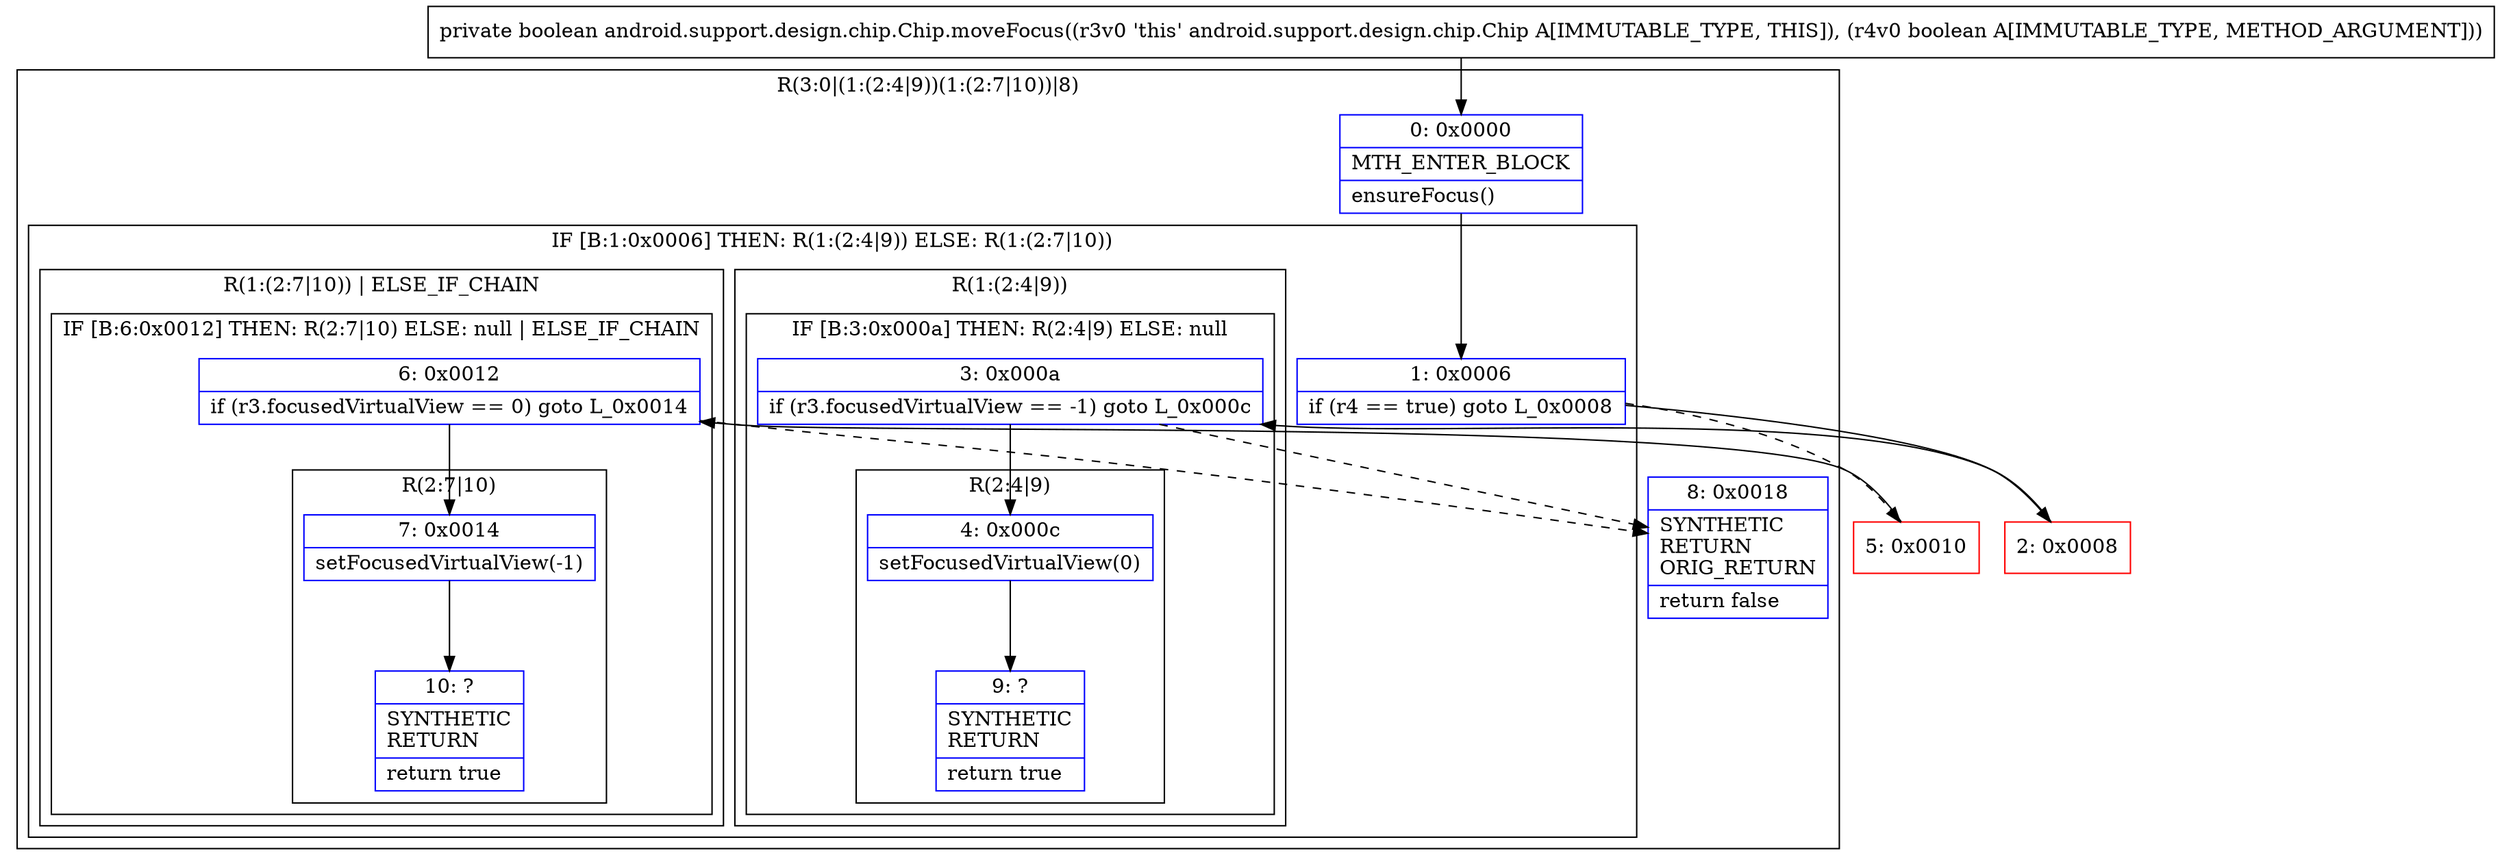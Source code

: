 digraph "CFG forandroid.support.design.chip.Chip.moveFocus(Z)Z" {
subgraph cluster_Region_521518000 {
label = "R(3:0|(1:(2:4|9))(1:(2:7|10))|8)";
node [shape=record,color=blue];
Node_0 [shape=record,label="{0\:\ 0x0000|MTH_ENTER_BLOCK\l|ensureFocus()\l}"];
subgraph cluster_IfRegion_518779580 {
label = "IF [B:1:0x0006] THEN: R(1:(2:4|9)) ELSE: R(1:(2:7|10))";
node [shape=record,color=blue];
Node_1 [shape=record,label="{1\:\ 0x0006|if (r4 == true) goto L_0x0008\l}"];
subgraph cluster_Region_1178979022 {
label = "R(1:(2:4|9))";
node [shape=record,color=blue];
subgraph cluster_IfRegion_1108230224 {
label = "IF [B:3:0x000a] THEN: R(2:4|9) ELSE: null";
node [shape=record,color=blue];
Node_3 [shape=record,label="{3\:\ 0x000a|if (r3.focusedVirtualView == \-1) goto L_0x000c\l}"];
subgraph cluster_Region_1895082906 {
label = "R(2:4|9)";
node [shape=record,color=blue];
Node_4 [shape=record,label="{4\:\ 0x000c|setFocusedVirtualView(0)\l}"];
Node_9 [shape=record,label="{9\:\ ?|SYNTHETIC\lRETURN\l|return true\l}"];
}
}
}
subgraph cluster_Region_827054378 {
label = "R(1:(2:7|10)) | ELSE_IF_CHAIN\l";
node [shape=record,color=blue];
subgraph cluster_IfRegion_1496348279 {
label = "IF [B:6:0x0012] THEN: R(2:7|10) ELSE: null | ELSE_IF_CHAIN\l";
node [shape=record,color=blue];
Node_6 [shape=record,label="{6\:\ 0x0012|if (r3.focusedVirtualView == 0) goto L_0x0014\l}"];
subgraph cluster_Region_1770828225 {
label = "R(2:7|10)";
node [shape=record,color=blue];
Node_7 [shape=record,label="{7\:\ 0x0014|setFocusedVirtualView(\-1)\l}"];
Node_10 [shape=record,label="{10\:\ ?|SYNTHETIC\lRETURN\l|return true\l}"];
}
}
}
}
Node_8 [shape=record,label="{8\:\ 0x0018|SYNTHETIC\lRETURN\lORIG_RETURN\l|return false\l}"];
}
Node_2 [shape=record,color=red,label="{2\:\ 0x0008}"];
Node_5 [shape=record,color=red,label="{5\:\ 0x0010}"];
MethodNode[shape=record,label="{private boolean android.support.design.chip.Chip.moveFocus((r3v0 'this' android.support.design.chip.Chip A[IMMUTABLE_TYPE, THIS]), (r4v0 boolean A[IMMUTABLE_TYPE, METHOD_ARGUMENT])) }"];
MethodNode -> Node_0;
Node_0 -> Node_1;
Node_1 -> Node_2;
Node_1 -> Node_5[style=dashed];
Node_3 -> Node_4;
Node_3 -> Node_8[style=dashed];
Node_4 -> Node_9;
Node_6 -> Node_7;
Node_6 -> Node_8[style=dashed];
Node_7 -> Node_10;
Node_2 -> Node_3;
Node_5 -> Node_6;
}

